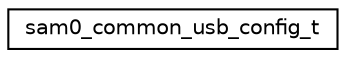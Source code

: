 digraph "Graphical Class Hierarchy"
{
 // LATEX_PDF_SIZE
  edge [fontname="Helvetica",fontsize="10",labelfontname="Helvetica",labelfontsize="10"];
  node [fontname="Helvetica",fontsize="10",shape=record];
  rankdir="LR";
  Node0 [label="sam0_common_usb_config_t",height=0.2,width=0.4,color="black", fillcolor="white", style="filled",URL="$structsam0__common__usb__config__t.html",tooltip="USB peripheral parameters."];
}
